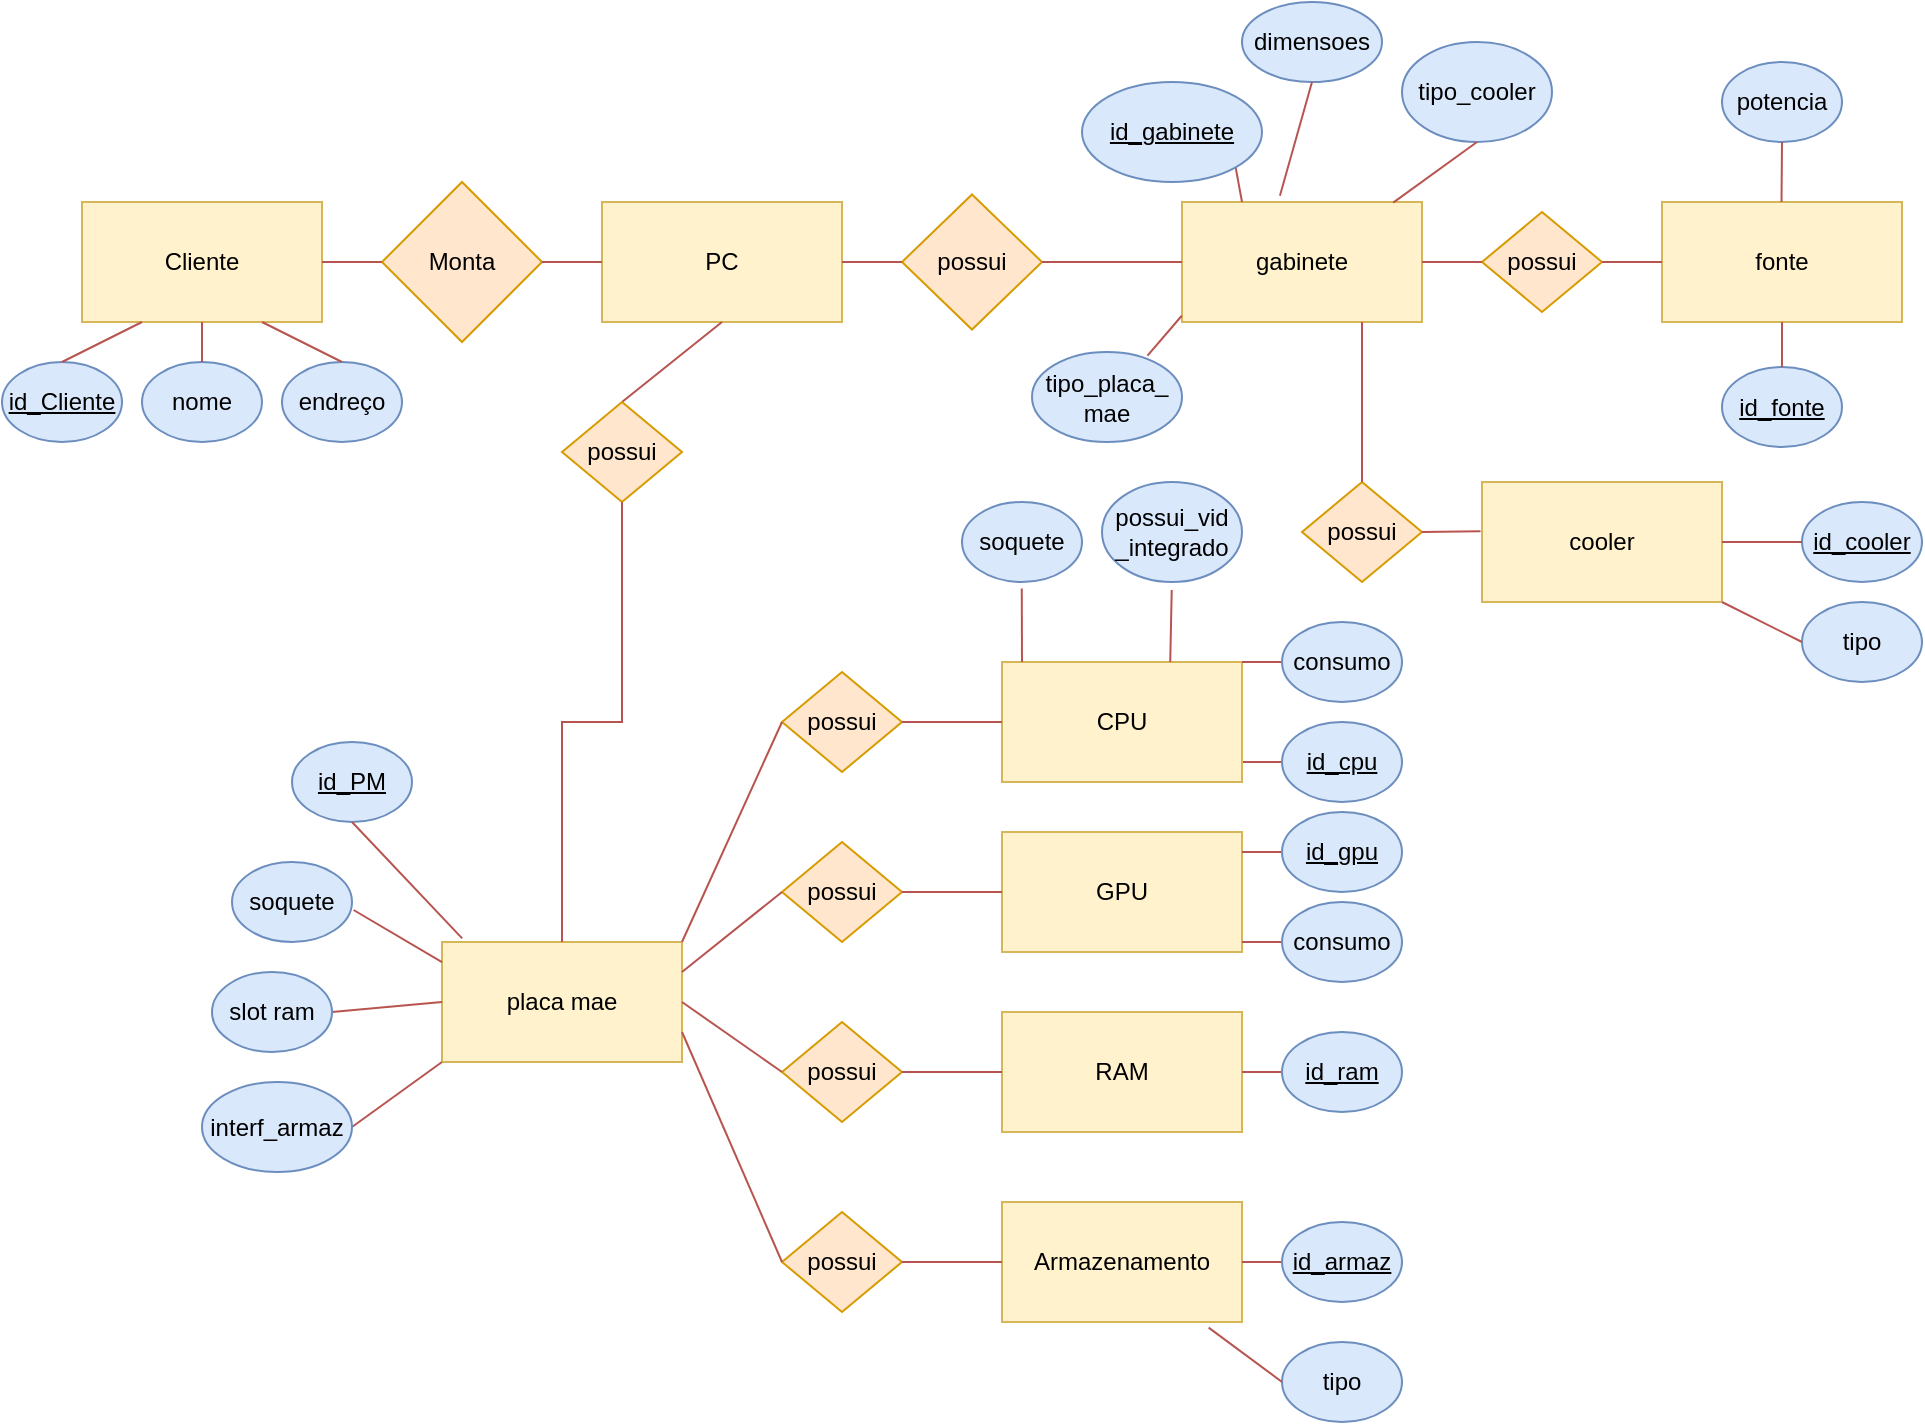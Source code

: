 <mxfile version="24.7.8">
  <diagram name="Page-1" id="LtNBENpvXalPCZ2hGLmi">
    <mxGraphModel dx="1434" dy="844" grid="1" gridSize="10" guides="1" tooltips="1" connect="1" arrows="1" fold="1" page="1" pageScale="1" pageWidth="850" pageHeight="1100" math="0" shadow="0">
      <root>
        <mxCell id="0" />
        <mxCell id="1" parent="0" />
        <mxCell id="8He6SFK7DqZuJEa-Nlnu-1" value="Cliente" style="rounded=0;whiteSpace=wrap;html=1;fillColor=#fff2cc;strokeColor=#d6b656;" parent="1" vertex="1">
          <mxGeometry x="190" y="160" width="120" height="60" as="geometry" />
        </mxCell>
        <mxCell id="8He6SFK7DqZuJEa-Nlnu-2" value="Monta" style="rhombus;whiteSpace=wrap;html=1;fillColor=#ffe6cc;strokeColor=#d79b00;" parent="1" vertex="1">
          <mxGeometry x="340" y="150" width="80" height="80" as="geometry" />
        </mxCell>
        <mxCell id="8He6SFK7DqZuJEa-Nlnu-3" value="PC" style="rounded=0;whiteSpace=wrap;html=1;fillColor=#fff2cc;strokeColor=#d6b656;" parent="1" vertex="1">
          <mxGeometry x="450" y="160" width="120" height="60" as="geometry" />
        </mxCell>
        <mxCell id="8He6SFK7DqZuJEa-Nlnu-5" value="id_Cliente" style="ellipse;whiteSpace=wrap;html=1;fontStyle=4;fillColor=#dae8fc;strokeColor=#6c8ebf;" parent="1" vertex="1">
          <mxGeometry x="150" y="240" width="60" height="40" as="geometry" />
        </mxCell>
        <mxCell id="8He6SFK7DqZuJEa-Nlnu-6" value="nome" style="ellipse;whiteSpace=wrap;html=1;fillColor=#dae8fc;strokeColor=#6c8ebf;" parent="1" vertex="1">
          <mxGeometry x="220" y="240" width="60" height="40" as="geometry" />
        </mxCell>
        <mxCell id="8He6SFK7DqZuJEa-Nlnu-7" value="endreço" style="ellipse;whiteSpace=wrap;html=1;fillColor=#dae8fc;strokeColor=#6c8ebf;" parent="1" vertex="1">
          <mxGeometry x="290" y="240" width="60" height="40" as="geometry" />
        </mxCell>
        <mxCell id="8He6SFK7DqZuJEa-Nlnu-8" value="possui" style="rhombus;whiteSpace=wrap;html=1;fillColor=#ffe6cc;strokeColor=#d79b00;" parent="1" vertex="1">
          <mxGeometry x="600" y="156.25" width="70" height="67.5" as="geometry" />
        </mxCell>
        <mxCell id="8He6SFK7DqZuJEa-Nlnu-9" value="gabinete" style="rounded=0;whiteSpace=wrap;html=1;fillColor=#fff2cc;strokeColor=#d6b656;" parent="1" vertex="1">
          <mxGeometry x="740" y="160" width="120" height="60" as="geometry" />
        </mxCell>
        <mxCell id="b9GcTS9ZWVpcHCHZl0P6-2" style="rounded=0;orthogonalLoop=1;jettySize=auto;html=1;exitX=1;exitY=1;exitDx=0;exitDy=0;entryX=0.25;entryY=0;entryDx=0;entryDy=0;endArrow=none;endFill=0;strokeColor=#B85450;" parent="1" source="8He6SFK7DqZuJEa-Nlnu-10" target="8He6SFK7DqZuJEa-Nlnu-9" edge="1">
          <mxGeometry relative="1" as="geometry" />
        </mxCell>
        <mxCell id="8He6SFK7DqZuJEa-Nlnu-10" value="id_gabinete" style="ellipse;whiteSpace=wrap;html=1;fontStyle=4;fillColor=#dae8fc;strokeColor=#6c8ebf;" parent="1" vertex="1">
          <mxGeometry x="690" y="100" width="90" height="50" as="geometry" />
        </mxCell>
        <mxCell id="b9GcTS9ZWVpcHCHZl0P6-3" style="rounded=0;orthogonalLoop=1;jettySize=auto;html=1;exitX=0.5;exitY=0;exitDx=0;exitDy=0;entryX=0.5;entryY=1;entryDx=0;entryDy=0;strokeColor=#B85450;endArrow=none;endFill=0;" parent="1" source="8He6SFK7DqZuJEa-Nlnu-11" target="8He6SFK7DqZuJEa-Nlnu-3" edge="1">
          <mxGeometry relative="1" as="geometry" />
        </mxCell>
        <mxCell id="8He6SFK7DqZuJEa-Nlnu-11" value="possui" style="rhombus;whiteSpace=wrap;html=1;fillColor=#ffe6cc;strokeColor=#d79b00;" parent="1" vertex="1">
          <mxGeometry x="430" y="260" width="60" height="50" as="geometry" />
        </mxCell>
        <mxCell id="8He6SFK7DqZuJEa-Nlnu-13" value="cooler" style="rounded=0;whiteSpace=wrap;html=1;fillColor=#fff2cc;strokeColor=#d6b656;" parent="1" vertex="1">
          <mxGeometry x="890" y="300" width="120" height="60" as="geometry" />
        </mxCell>
        <mxCell id="8He6SFK7DqZuJEa-Nlnu-14" value="tipo" style="ellipse;whiteSpace=wrap;html=1;fillColor=#dae8fc;strokeColor=#6c8ebf;" parent="1" vertex="1">
          <mxGeometry x="1050" y="360" width="60" height="40" as="geometry" />
        </mxCell>
        <mxCell id="8He6SFK7DqZuJEa-Nlnu-15" value="id_cooler" style="ellipse;whiteSpace=wrap;html=1;fontStyle=4;fillColor=#dae8fc;strokeColor=#6c8ebf;" parent="1" vertex="1">
          <mxGeometry x="1050" y="310" width="60" height="40" as="geometry" />
        </mxCell>
        <mxCell id="8He6SFK7DqZuJEa-Nlnu-16" value="possui" style="rhombus;whiteSpace=wrap;html=1;fillColor=#ffe6cc;strokeColor=#d79b00;" parent="1" vertex="1">
          <mxGeometry x="800" y="300" width="60" height="50" as="geometry" />
        </mxCell>
        <mxCell id="8He6SFK7DqZuJEa-Nlnu-17" value="possui" style="rhombus;whiteSpace=wrap;html=1;fillColor=#ffe6cc;strokeColor=#d79b00;" parent="1" vertex="1">
          <mxGeometry x="890" y="165" width="60" height="50" as="geometry" />
        </mxCell>
        <mxCell id="8He6SFK7DqZuJEa-Nlnu-18" value="fonte" style="rounded=0;whiteSpace=wrap;html=1;fillColor=#fff2cc;strokeColor=#d6b656;" parent="1" vertex="1">
          <mxGeometry x="980" y="160" width="120" height="60" as="geometry" />
        </mxCell>
        <mxCell id="8He6SFK7DqZuJEa-Nlnu-19" value="placa mae" style="rounded=0;whiteSpace=wrap;html=1;fillColor=#fff2cc;strokeColor=#d6b656;" parent="1" vertex="1">
          <mxGeometry x="370" y="530" width="120" height="60" as="geometry" />
        </mxCell>
        <mxCell id="8He6SFK7DqZuJEa-Nlnu-20" value="id_PM" style="ellipse;whiteSpace=wrap;html=1;fontStyle=4;fillColor=#dae8fc;strokeColor=#6c8ebf;" parent="1" vertex="1">
          <mxGeometry x="295" y="430" width="60" height="40" as="geometry" />
        </mxCell>
        <mxCell id="8He6SFK7DqZuJEa-Nlnu-21" value="id_fonte" style="ellipse;whiteSpace=wrap;html=1;fontStyle=4;fillColor=#dae8fc;strokeColor=#6c8ebf;" parent="1" vertex="1">
          <mxGeometry x="1010" y="242.5" width="60" height="40" as="geometry" />
        </mxCell>
        <mxCell id="8He6SFK7DqZuJEa-Nlnu-22" value="possui" style="rhombus;whiteSpace=wrap;html=1;fillColor=#ffe6cc;strokeColor=#d79b00;" parent="1" vertex="1">
          <mxGeometry x="540" y="395" width="60" height="50" as="geometry" />
        </mxCell>
        <mxCell id="8He6SFK7DqZuJEa-Nlnu-23" value="possui" style="rhombus;whiteSpace=wrap;html=1;fillColor=#ffe6cc;strokeColor=#d79b00;" parent="1" vertex="1">
          <mxGeometry x="540" y="480" width="60" height="50" as="geometry" />
        </mxCell>
        <mxCell id="8He6SFK7DqZuJEa-Nlnu-24" value="possui" style="rhombus;whiteSpace=wrap;html=1;fillColor=#ffe6cc;strokeColor=#d79b00;" parent="1" vertex="1">
          <mxGeometry x="540" y="570" width="60" height="50" as="geometry" />
        </mxCell>
        <mxCell id="8He6SFK7DqZuJEa-Nlnu-25" value="possui" style="rhombus;whiteSpace=wrap;html=1;fillColor=#ffe6cc;strokeColor=#d79b00;" parent="1" vertex="1">
          <mxGeometry x="540" y="665" width="60" height="50" as="geometry" />
        </mxCell>
        <mxCell id="b9GcTS9ZWVpcHCHZl0P6-11" style="edgeStyle=orthogonalEdgeStyle;rounded=0;orthogonalLoop=1;jettySize=auto;html=1;exitX=1;exitY=0.5;exitDx=0;exitDy=0;entryX=0;entryY=0.5;entryDx=0;entryDy=0;endArrow=none;endFill=0;strokeColor=#B85450;" parent="1" target="b9GcTS9ZWVpcHCHZl0P6-6" edge="1">
          <mxGeometry relative="1" as="geometry">
            <mxPoint x="770" y="440" as="sourcePoint" />
          </mxGeometry>
        </mxCell>
        <mxCell id="8He6SFK7DqZuJEa-Nlnu-26" value="CPU" style="rounded=0;whiteSpace=wrap;html=1;fillColor=#fff2cc;strokeColor=#d6b656;" parent="1" vertex="1">
          <mxGeometry x="650" y="390" width="120" height="60" as="geometry" />
        </mxCell>
        <mxCell id="8He6SFK7DqZuJEa-Nlnu-27" value="GPU" style="rounded=0;whiteSpace=wrap;html=1;fillColor=#fff2cc;strokeColor=#d6b656;" parent="1" vertex="1">
          <mxGeometry x="650" y="475" width="120" height="60" as="geometry" />
        </mxCell>
        <mxCell id="8He6SFK7DqZuJEa-Nlnu-28" value="RAM" style="rounded=0;whiteSpace=wrap;html=1;fillColor=#fff2cc;strokeColor=#d6b656;" parent="1" vertex="1">
          <mxGeometry x="650" y="565" width="120" height="60" as="geometry" />
        </mxCell>
        <mxCell id="8He6SFK7DqZuJEa-Nlnu-29" value="Armazenamento" style="rounded=0;whiteSpace=wrap;html=1;fillColor=#fff2cc;strokeColor=#d6b656;" parent="1" vertex="1">
          <mxGeometry x="650" y="660" width="120" height="60" as="geometry" />
        </mxCell>
        <mxCell id="8He6SFK7DqZuJEa-Nlnu-31" value="" style="endArrow=none;html=1;rounded=0;entryX=1;entryY=0.5;entryDx=0;entryDy=0;exitX=0;exitY=0.5;exitDx=0;exitDy=0;fillColor=#f8cecc;strokeColor=#b85450;" parent="1" source="8He6SFK7DqZuJEa-Nlnu-2" target="8He6SFK7DqZuJEa-Nlnu-1" edge="1">
          <mxGeometry width="50" height="50" relative="1" as="geometry">
            <mxPoint x="760" y="150" as="sourcePoint" />
            <mxPoint x="880" y="400" as="targetPoint" />
          </mxGeometry>
        </mxCell>
        <mxCell id="8He6SFK7DqZuJEa-Nlnu-33" value="" style="endArrow=none;html=1;rounded=0;entryX=0;entryY=0.5;entryDx=0;entryDy=0;exitX=1;exitY=0.5;exitDx=0;exitDy=0;fillColor=#f8cecc;strokeColor=#b85450;" parent="1" source="8He6SFK7DqZuJEa-Nlnu-2" target="8He6SFK7DqZuJEa-Nlnu-3" edge="1">
          <mxGeometry width="50" height="50" relative="1" as="geometry">
            <mxPoint x="360" y="210" as="sourcePoint" />
            <mxPoint x="330" y="210" as="targetPoint" />
          </mxGeometry>
        </mxCell>
        <mxCell id="8He6SFK7DqZuJEa-Nlnu-34" value="" style="endArrow=none;html=1;rounded=0;exitX=0;exitY=0.5;exitDx=0;exitDy=0;fillColor=#f8cecc;strokeColor=#b85450;entryX=1;entryY=0.5;entryDx=0;entryDy=0;" parent="1" source="8He6SFK7DqZuJEa-Nlnu-8" target="8He6SFK7DqZuJEa-Nlnu-3" edge="1">
          <mxGeometry width="50" height="50" relative="1" as="geometry">
            <mxPoint x="370" y="220" as="sourcePoint" />
            <mxPoint x="570" y="200" as="targetPoint" />
          </mxGeometry>
        </mxCell>
        <mxCell id="8He6SFK7DqZuJEa-Nlnu-36" value="" style="endArrow=none;html=1;rounded=0;fillColor=#f8cecc;strokeColor=#b85450;entryX=0;entryY=0.5;entryDx=0;entryDy=0;exitX=1;exitY=0.5;exitDx=0;exitDy=0;" parent="1" target="8He6SFK7DqZuJEa-Nlnu-9" edge="1" source="8He6SFK7DqZuJEa-Nlnu-8">
          <mxGeometry width="50" height="50" relative="1" as="geometry">
            <mxPoint x="680" y="190" as="sourcePoint" />
            <mxPoint x="770" y="200" as="targetPoint" />
          </mxGeometry>
        </mxCell>
        <mxCell id="8He6SFK7DqZuJEa-Nlnu-38" value="" style="endArrow=none;html=1;rounded=0;fillColor=#f8cecc;strokeColor=#b85450;exitX=0.5;exitY=0;exitDx=0;exitDy=0;entryX=0.25;entryY=1;entryDx=0;entryDy=0;" parent="1" source="8He6SFK7DqZuJEa-Nlnu-5" target="8He6SFK7DqZuJEa-Nlnu-1" edge="1">
          <mxGeometry width="50" height="50" relative="1" as="geometry">
            <mxPoint x="680" y="220" as="sourcePoint" />
            <mxPoint x="790" y="220" as="targetPoint" />
          </mxGeometry>
        </mxCell>
        <mxCell id="8He6SFK7DqZuJEa-Nlnu-39" value="" style="endArrow=none;html=1;rounded=0;fillColor=#f8cecc;strokeColor=#b85450;exitX=0.5;exitY=0;exitDx=0;exitDy=0;entryX=0.5;entryY=1;entryDx=0;entryDy=0;" parent="1" source="8He6SFK7DqZuJEa-Nlnu-6" target="8He6SFK7DqZuJEa-Nlnu-1" edge="1">
          <mxGeometry width="50" height="50" relative="1" as="geometry">
            <mxPoint x="690" y="230" as="sourcePoint" />
            <mxPoint x="800" y="230" as="targetPoint" />
          </mxGeometry>
        </mxCell>
        <mxCell id="8He6SFK7DqZuJEa-Nlnu-40" value="" style="endArrow=none;html=1;rounded=0;fillColor=#f8cecc;strokeColor=#b85450;exitX=0.5;exitY=0;exitDx=0;exitDy=0;entryX=0.75;entryY=1;entryDx=0;entryDy=0;" parent="1" source="8He6SFK7DqZuJEa-Nlnu-7" target="8He6SFK7DqZuJEa-Nlnu-1" edge="1">
          <mxGeometry width="50" height="50" relative="1" as="geometry">
            <mxPoint x="700" y="240" as="sourcePoint" />
            <mxPoint x="810" y="240" as="targetPoint" />
          </mxGeometry>
        </mxCell>
        <mxCell id="8He6SFK7DqZuJEa-Nlnu-41" value="" style="endArrow=none;html=1;rounded=0;fillColor=#f8cecc;strokeColor=#b85450;exitX=0.75;exitY=1;exitDx=0;exitDy=0;entryX=0.5;entryY=0;entryDx=0;entryDy=0;" parent="1" source="8He6SFK7DqZuJEa-Nlnu-9" target="8He6SFK7DqZuJEa-Nlnu-16" edge="1">
          <mxGeometry width="50" height="50" relative="1" as="geometry">
            <mxPoint x="710" y="250" as="sourcePoint" />
            <mxPoint x="820" y="250" as="targetPoint" />
          </mxGeometry>
        </mxCell>
        <mxCell id="8He6SFK7DqZuJEa-Nlnu-42" value="" style="endArrow=none;html=1;rounded=0;fillColor=#f8cecc;strokeColor=#b85450;exitX=0;exitY=0.5;exitDx=0;exitDy=0;entryX=1;entryY=0.5;entryDx=0;entryDy=0;" parent="1" source="8He6SFK7DqZuJEa-Nlnu-17" target="8He6SFK7DqZuJEa-Nlnu-9" edge="1">
          <mxGeometry width="50" height="50" relative="1" as="geometry">
            <mxPoint x="720" y="260" as="sourcePoint" />
            <mxPoint x="830" y="260" as="targetPoint" />
          </mxGeometry>
        </mxCell>
        <mxCell id="8He6SFK7DqZuJEa-Nlnu-43" value="" style="endArrow=none;html=1;rounded=0;fillColor=#f8cecc;strokeColor=#b85450;exitX=-0.006;exitY=0.411;exitDx=0;exitDy=0;entryX=1;entryY=0.5;entryDx=0;entryDy=0;exitPerimeter=0;" parent="1" source="8He6SFK7DqZuJEa-Nlnu-13" target="8He6SFK7DqZuJEa-Nlnu-16" edge="1">
          <mxGeometry width="50" height="50" relative="1" as="geometry">
            <mxPoint x="1010" y="170" as="sourcePoint" />
            <mxPoint x="1120" y="170" as="targetPoint" />
          </mxGeometry>
        </mxCell>
        <mxCell id="8He6SFK7DqZuJEa-Nlnu-44" value="" style="endArrow=none;html=1;rounded=0;fillColor=#f8cecc;strokeColor=#b85450;exitX=1;exitY=0.5;exitDx=0;exitDy=0;entryX=0;entryY=0.5;entryDx=0;entryDy=0;" parent="1" source="8He6SFK7DqZuJEa-Nlnu-17" target="8He6SFK7DqZuJEa-Nlnu-18" edge="1">
          <mxGeometry width="50" height="50" relative="1" as="geometry">
            <mxPoint x="940" y="100" as="sourcePoint" />
            <mxPoint x="1050" y="100" as="targetPoint" />
          </mxGeometry>
        </mxCell>
        <mxCell id="8He6SFK7DqZuJEa-Nlnu-45" value="" style="endArrow=none;html=1;rounded=0;fillColor=#f8cecc;strokeColor=#b85450;entryX=0;entryY=0.5;entryDx=0;entryDy=0;exitX=1;exitY=1;exitDx=0;exitDy=0;" parent="1" source="8He6SFK7DqZuJEa-Nlnu-13" target="8He6SFK7DqZuJEa-Nlnu-14" edge="1">
          <mxGeometry width="50" height="50" relative="1" as="geometry">
            <mxPoint x="670" y="290" as="sourcePoint" />
            <mxPoint x="1060" y="110" as="targetPoint" />
          </mxGeometry>
        </mxCell>
        <mxCell id="8He6SFK7DqZuJEa-Nlnu-46" value="" style="endArrow=none;html=1;rounded=0;fillColor=#f8cecc;strokeColor=#b85450;entryX=1;entryY=0.5;entryDx=0;entryDy=0;" parent="1" target="8He6SFK7DqZuJEa-Nlnu-13" edge="1">
          <mxGeometry width="50" height="50" relative="1" as="geometry">
            <mxPoint x="1050" y="330" as="sourcePoint" />
            <mxPoint x="1050" y="100" as="targetPoint" />
          </mxGeometry>
        </mxCell>
        <mxCell id="8He6SFK7DqZuJEa-Nlnu-48" value="" style="endArrow=none;html=1;rounded=0;fillColor=#f8cecc;strokeColor=#b85450;exitX=0.5;exitY=1;exitDx=0;exitDy=0;entryX=0.084;entryY=-0.03;entryDx=0;entryDy=0;entryPerimeter=0;" parent="1" source="8He6SFK7DqZuJEa-Nlnu-20" target="8He6SFK7DqZuJEa-Nlnu-19" edge="1">
          <mxGeometry width="50" height="50" relative="1" as="geometry">
            <mxPoint x="335" y="545" as="sourcePoint" />
            <mxPoint x="365" y="610" as="targetPoint" />
          </mxGeometry>
        </mxCell>
        <mxCell id="8He6SFK7DqZuJEa-Nlnu-49" value="" style="endArrow=none;html=1;rounded=0;fillColor=#f8cecc;strokeColor=#b85450;exitX=0.5;exitY=1;exitDx=0;exitDy=0;entryX=0.5;entryY=0;entryDx=0;entryDy=0;edgeStyle=orthogonalEdgeStyle;" parent="1" source="8He6SFK7DqZuJEa-Nlnu-11" target="8He6SFK7DqZuJEa-Nlnu-19" edge="1">
          <mxGeometry width="50" height="50" relative="1" as="geometry">
            <mxPoint x="350" y="475" as="sourcePoint" />
            <mxPoint x="510" y="350" as="targetPoint" />
          </mxGeometry>
        </mxCell>
        <mxCell id="8He6SFK7DqZuJEa-Nlnu-50" value="" style="endArrow=none;html=1;rounded=0;fillColor=#f8cecc;strokeColor=#b85450;exitX=0.5;exitY=1;exitDx=0;exitDy=0;entryX=0.5;entryY=0;entryDx=0;entryDy=0;" parent="1" source="8He6SFK7DqZuJEa-Nlnu-18" target="8He6SFK7DqZuJEa-Nlnu-21" edge="1">
          <mxGeometry width="50" height="50" relative="1" as="geometry">
            <mxPoint x="980" y="155" as="sourcePoint" />
            <mxPoint x="1090" y="155" as="targetPoint" />
          </mxGeometry>
        </mxCell>
        <mxCell id="8He6SFK7DqZuJEa-Nlnu-51" value="" style="endArrow=none;html=1;rounded=0;fillColor=#f8cecc;strokeColor=#b85450;exitX=1;exitY=0;exitDx=0;exitDy=0;entryX=0;entryY=0.5;entryDx=0;entryDy=0;" parent="1" source="8He6SFK7DqZuJEa-Nlnu-19" target="8He6SFK7DqZuJEa-Nlnu-22" edge="1">
          <mxGeometry width="50" height="50" relative="1" as="geometry">
            <mxPoint x="320" y="445" as="sourcePoint" />
            <mxPoint x="430" y="445" as="targetPoint" />
          </mxGeometry>
        </mxCell>
        <mxCell id="8He6SFK7DqZuJEa-Nlnu-52" value="" style="endArrow=none;html=1;rounded=0;fillColor=#f8cecc;strokeColor=#b85450;exitX=1;exitY=0.25;exitDx=0;exitDy=0;entryX=0;entryY=0.5;entryDx=0;entryDy=0;" parent="1" source="8He6SFK7DqZuJEa-Nlnu-19" target="8He6SFK7DqZuJEa-Nlnu-23" edge="1">
          <mxGeometry width="50" height="50" relative="1" as="geometry">
            <mxPoint x="500" y="575" as="sourcePoint" />
            <mxPoint x="550" y="430" as="targetPoint" />
          </mxGeometry>
        </mxCell>
        <mxCell id="8He6SFK7DqZuJEa-Nlnu-53" value="" style="endArrow=none;html=1;rounded=0;fillColor=#f8cecc;strokeColor=#b85450;exitX=1;exitY=0.5;exitDx=0;exitDy=0;entryX=0;entryY=0.5;entryDx=0;entryDy=0;" parent="1" source="8He6SFK7DqZuJEa-Nlnu-19" target="8He6SFK7DqZuJEa-Nlnu-24" edge="1">
          <mxGeometry width="50" height="50" relative="1" as="geometry">
            <mxPoint x="510" y="585" as="sourcePoint" />
            <mxPoint x="560" y="440" as="targetPoint" />
          </mxGeometry>
        </mxCell>
        <mxCell id="8He6SFK7DqZuJEa-Nlnu-54" value="" style="endArrow=none;html=1;rounded=0;fillColor=#f8cecc;strokeColor=#b85450;exitX=1;exitY=0.75;exitDx=0;exitDy=0;entryX=0;entryY=0.5;entryDx=0;entryDy=0;" parent="1" source="8He6SFK7DqZuJEa-Nlnu-19" target="8He6SFK7DqZuJEa-Nlnu-25" edge="1">
          <mxGeometry width="50" height="50" relative="1" as="geometry">
            <mxPoint x="520" y="595" as="sourcePoint" />
            <mxPoint x="570" y="450" as="targetPoint" />
          </mxGeometry>
        </mxCell>
        <mxCell id="8He6SFK7DqZuJEa-Nlnu-55" value="" style="endArrow=none;html=1;rounded=0;fillColor=#f8cecc;strokeColor=#b85450;exitX=0;exitY=0.5;exitDx=0;exitDy=0;entryX=1;entryY=0.5;entryDx=0;entryDy=0;" parent="1" source="8He6SFK7DqZuJEa-Nlnu-26" target="8He6SFK7DqZuJEa-Nlnu-22" edge="1">
          <mxGeometry width="50" height="50" relative="1" as="geometry">
            <mxPoint x="320" y="445" as="sourcePoint" />
            <mxPoint x="430" y="445" as="targetPoint" />
          </mxGeometry>
        </mxCell>
        <mxCell id="8He6SFK7DqZuJEa-Nlnu-56" value="" style="endArrow=none;html=1;rounded=0;fillColor=#f8cecc;strokeColor=#b85450;exitX=0;exitY=0.5;exitDx=0;exitDy=0;entryX=1;entryY=0.5;entryDx=0;entryDy=0;" parent="1" source="8He6SFK7DqZuJEa-Nlnu-27" target="8He6SFK7DqZuJEa-Nlnu-23" edge="1">
          <mxGeometry width="50" height="50" relative="1" as="geometry">
            <mxPoint x="330" y="455" as="sourcePoint" />
            <mxPoint x="440" y="455" as="targetPoint" />
          </mxGeometry>
        </mxCell>
        <mxCell id="8He6SFK7DqZuJEa-Nlnu-57" value="" style="endArrow=none;html=1;rounded=0;fillColor=#f8cecc;strokeColor=#b85450;exitX=1;exitY=0.5;exitDx=0;exitDy=0;entryX=0;entryY=0.5;entryDx=0;entryDy=0;" parent="1" source="8He6SFK7DqZuJEa-Nlnu-24" target="8He6SFK7DqZuJEa-Nlnu-28" edge="1">
          <mxGeometry width="50" height="50" relative="1" as="geometry">
            <mxPoint x="340" y="465" as="sourcePoint" />
            <mxPoint x="450" y="465" as="targetPoint" />
          </mxGeometry>
        </mxCell>
        <mxCell id="8He6SFK7DqZuJEa-Nlnu-58" value="" style="endArrow=none;html=1;rounded=0;fillColor=#f8cecc;strokeColor=#b85450;exitX=1;exitY=0.5;exitDx=0;exitDy=0;entryX=0;entryY=0.5;entryDx=0;entryDy=0;" parent="1" source="8He6SFK7DqZuJEa-Nlnu-25" target="8He6SFK7DqZuJEa-Nlnu-29" edge="1">
          <mxGeometry width="50" height="50" relative="1" as="geometry">
            <mxPoint x="350" y="475" as="sourcePoint" />
            <mxPoint x="460" y="475" as="targetPoint" />
          </mxGeometry>
        </mxCell>
        <mxCell id="b9GcTS9ZWVpcHCHZl0P6-4" value="potencia" style="ellipse;whiteSpace=wrap;html=1;fontStyle=0;fillColor=#dae8fc;strokeColor=#6c8ebf;" parent="1" vertex="1">
          <mxGeometry x="1010" y="90" width="60" height="40" as="geometry" />
        </mxCell>
        <mxCell id="b9GcTS9ZWVpcHCHZl0P6-5" value="" style="endArrow=none;html=1;rounded=0;fillColor=#f8cecc;strokeColor=#b85450;exitX=0.5;exitY=1;exitDx=0;exitDy=0;entryX=0.5;entryY=0;entryDx=0;entryDy=0;" parent="1" source="b9GcTS9ZWVpcHCHZl0P6-4" edge="1">
          <mxGeometry width="50" height="50" relative="1" as="geometry">
            <mxPoint x="1039.76" y="137" as="sourcePoint" />
            <mxPoint x="1039.76" y="160" as="targetPoint" />
          </mxGeometry>
        </mxCell>
        <mxCell id="b9GcTS9ZWVpcHCHZl0P6-6" value="&lt;u&gt;id_cpu&lt;/u&gt;" style="ellipse;whiteSpace=wrap;html=1;fillColor=#dae8fc;strokeColor=#6c8ebf;" parent="1" vertex="1">
          <mxGeometry x="790" y="420" width="60" height="40" as="geometry" />
        </mxCell>
        <mxCell id="b9GcTS9ZWVpcHCHZl0P6-12" style="edgeStyle=orthogonalEdgeStyle;rounded=0;orthogonalLoop=1;jettySize=auto;html=1;exitX=1;exitY=0.5;exitDx=0;exitDy=0;entryX=0;entryY=0.5;entryDx=0;entryDy=0;endArrow=none;endFill=0;strokeColor=#B85450;" parent="1" target="b9GcTS9ZWVpcHCHZl0P6-13" edge="1">
          <mxGeometry relative="1" as="geometry">
            <mxPoint x="770" y="485" as="sourcePoint" />
          </mxGeometry>
        </mxCell>
        <mxCell id="b9GcTS9ZWVpcHCHZl0P6-13" value="&lt;u&gt;id_gpu&lt;/u&gt;" style="ellipse;whiteSpace=wrap;html=1;fillColor=#dae8fc;strokeColor=#6c8ebf;" parent="1" vertex="1">
          <mxGeometry x="790" y="465" width="60" height="40" as="geometry" />
        </mxCell>
        <mxCell id="b9GcTS9ZWVpcHCHZl0P6-14" style="edgeStyle=orthogonalEdgeStyle;rounded=0;orthogonalLoop=1;jettySize=auto;html=1;exitX=1;exitY=0.5;exitDx=0;exitDy=0;entryX=0;entryY=0.5;entryDx=0;entryDy=0;endArrow=none;endFill=0;strokeColor=#B85450;" parent="1" target="b9GcTS9ZWVpcHCHZl0P6-15" edge="1">
          <mxGeometry relative="1" as="geometry">
            <mxPoint x="770" y="595" as="sourcePoint" />
          </mxGeometry>
        </mxCell>
        <mxCell id="b9GcTS9ZWVpcHCHZl0P6-15" value="&lt;u&gt;id_ram&lt;/u&gt;" style="ellipse;whiteSpace=wrap;html=1;fillColor=#dae8fc;strokeColor=#6c8ebf;" parent="1" vertex="1">
          <mxGeometry x="790" y="575" width="60" height="40" as="geometry" />
        </mxCell>
        <mxCell id="b9GcTS9ZWVpcHCHZl0P6-16" style="edgeStyle=orthogonalEdgeStyle;rounded=0;orthogonalLoop=1;jettySize=auto;html=1;exitX=1;exitY=0.5;exitDx=0;exitDy=0;entryX=0;entryY=0.5;entryDx=0;entryDy=0;endArrow=none;endFill=0;strokeColor=#B85450;" parent="1" target="b9GcTS9ZWVpcHCHZl0P6-17" edge="1">
          <mxGeometry relative="1" as="geometry">
            <mxPoint x="770" y="690" as="sourcePoint" />
          </mxGeometry>
        </mxCell>
        <mxCell id="b9GcTS9ZWVpcHCHZl0P6-17" value="&lt;u&gt;id_armaz&lt;/u&gt;" style="ellipse;whiteSpace=wrap;html=1;fillColor=#dae8fc;strokeColor=#6c8ebf;" parent="1" vertex="1">
          <mxGeometry x="790" y="670" width="60" height="40" as="geometry" />
        </mxCell>
        <mxCell id="b9GcTS9ZWVpcHCHZl0P6-19" style="edgeStyle=orthogonalEdgeStyle;rounded=0;orthogonalLoop=1;jettySize=auto;html=1;exitX=0.5;exitY=0;exitDx=0;exitDy=0;entryX=0.498;entryY=1.081;entryDx=0;entryDy=0;endArrow=none;endFill=0;strokeColor=#B85450;entryPerimeter=0;" parent="1" target="b9GcTS9ZWVpcHCHZl0P6-20" edge="1">
          <mxGeometry relative="1" as="geometry">
            <mxPoint x="660" y="390" as="sourcePoint" />
          </mxGeometry>
        </mxCell>
        <mxCell id="b9GcTS9ZWVpcHCHZl0P6-20" value="&lt;span&gt;soquete&lt;/span&gt;" style="ellipse;whiteSpace=wrap;html=1;fontStyle=0;fillColor=#dae8fc;strokeColor=#6c8ebf;" parent="1" vertex="1">
          <mxGeometry x="630" y="310" width="60" height="40" as="geometry" />
        </mxCell>
        <mxCell id="b9GcTS9ZWVpcHCHZl0P6-21" style="rounded=0;orthogonalLoop=1;jettySize=auto;html=1;exitX=0;exitY=0.167;exitDx=0;exitDy=0;entryX=1.013;entryY=0.6;entryDx=0;entryDy=0;endArrow=none;endFill=0;strokeColor=#B85450;entryPerimeter=0;exitPerimeter=0;" parent="1" source="8He6SFK7DqZuJEa-Nlnu-19" target="b9GcTS9ZWVpcHCHZl0P6-22" edge="1">
          <mxGeometry relative="1" as="geometry">
            <mxPoint x="365" y="640" as="sourcePoint" />
          </mxGeometry>
        </mxCell>
        <mxCell id="b9GcTS9ZWVpcHCHZl0P6-22" value="&lt;span&gt;soquete&lt;/span&gt;" style="ellipse;whiteSpace=wrap;html=1;fontStyle=0;fillColor=#dae8fc;strokeColor=#6c8ebf;" parent="1" vertex="1">
          <mxGeometry x="265" y="490" width="60" height="40" as="geometry" />
        </mxCell>
        <mxCell id="b9GcTS9ZWVpcHCHZl0P6-23" style="rounded=0;orthogonalLoop=1;jettySize=auto;html=1;exitX=0;exitY=0.5;exitDx=0;exitDy=0;entryX=1;entryY=0.5;entryDx=0;entryDy=0;endArrow=none;endFill=0;strokeColor=#B85450;" parent="1" source="8He6SFK7DqZuJEa-Nlnu-19" target="b9GcTS9ZWVpcHCHZl0P6-24" edge="1">
          <mxGeometry relative="1" as="geometry">
            <mxPoint x="365" y="670" as="sourcePoint" />
          </mxGeometry>
        </mxCell>
        <mxCell id="b9GcTS9ZWVpcHCHZl0P6-24" value="slot ram" style="ellipse;whiteSpace=wrap;html=1;fontStyle=0;fillColor=#dae8fc;strokeColor=#6c8ebf;" parent="1" vertex="1">
          <mxGeometry x="255" y="545" width="60" height="40" as="geometry" />
        </mxCell>
        <mxCell id="b9GcTS9ZWVpcHCHZl0P6-25" style="rounded=0;orthogonalLoop=1;jettySize=auto;html=1;exitX=0;exitY=1;exitDx=0;exitDy=0;entryX=1;entryY=0.5;entryDx=0;entryDy=0;endArrow=none;endFill=0;strokeColor=#B85450;" parent="1" source="8He6SFK7DqZuJEa-Nlnu-19" target="b9GcTS9ZWVpcHCHZl0P6-26" edge="1">
          <mxGeometry relative="1" as="geometry">
            <mxPoint x="425" y="520" as="sourcePoint" />
          </mxGeometry>
        </mxCell>
        <mxCell id="b9GcTS9ZWVpcHCHZl0P6-26" value="interf_armaz" style="ellipse;whiteSpace=wrap;html=1;fontStyle=0;fillColor=#dae8fc;strokeColor=#6c8ebf;" parent="1" vertex="1">
          <mxGeometry x="250" y="600" width="75" height="45" as="geometry" />
        </mxCell>
        <mxCell id="b9GcTS9ZWVpcHCHZl0P6-27" value="dimensoes" style="ellipse;whiteSpace=wrap;html=1;fontStyle=0;fillColor=#dae8fc;strokeColor=#6c8ebf;" parent="1" vertex="1">
          <mxGeometry x="770" y="60" width="70" height="40" as="geometry" />
        </mxCell>
        <mxCell id="b9GcTS9ZWVpcHCHZl0P6-28" value="" style="endArrow=none;html=1;rounded=0;fillColor=#f8cecc;strokeColor=#b85450;exitX=0.5;exitY=1;exitDx=0;exitDy=0;entryX=0.408;entryY=-0.052;entryDx=0;entryDy=0;entryPerimeter=0;" parent="1" source="b9GcTS9ZWVpcHCHZl0P6-27" target="8He6SFK7DqZuJEa-Nlnu-9" edge="1">
          <mxGeometry width="50" height="50" relative="1" as="geometry">
            <mxPoint x="829.76" y="137" as="sourcePoint" />
            <mxPoint x="790" y="150" as="targetPoint" />
          </mxGeometry>
        </mxCell>
        <mxCell id="b9GcTS9ZWVpcHCHZl0P6-29" style="rounded=0;orthogonalLoop=1;jettySize=auto;html=1;exitX=0.701;exitY=0;exitDx=0;exitDy=0;entryX=0.498;entryY=1.081;entryDx=0;entryDy=0;endArrow=none;endFill=0;strokeColor=#B85450;entryPerimeter=0;exitPerimeter=0;" parent="1" source="8He6SFK7DqZuJEa-Nlnu-26" target="b9GcTS9ZWVpcHCHZl0P6-30" edge="1">
          <mxGeometry relative="1" as="geometry">
            <mxPoint x="740" y="390" as="sourcePoint" />
          </mxGeometry>
        </mxCell>
        <mxCell id="b9GcTS9ZWVpcHCHZl0P6-30" value="possui_vid&lt;br&gt;_integrado" style="ellipse;whiteSpace=wrap;html=1;fontStyle=0;fillColor=#dae8fc;strokeColor=#6c8ebf;" parent="1" vertex="1">
          <mxGeometry x="700" y="300" width="70" height="50" as="geometry" />
        </mxCell>
        <mxCell id="b9GcTS9ZWVpcHCHZl0P6-31" style="edgeStyle=orthogonalEdgeStyle;rounded=0;orthogonalLoop=1;jettySize=auto;html=1;exitX=1;exitY=0.5;exitDx=0;exitDy=0;entryX=0;entryY=0.5;entryDx=0;entryDy=0;endArrow=none;endFill=0;strokeColor=#B85450;" parent="1" target="b9GcTS9ZWVpcHCHZl0P6-32" edge="1">
          <mxGeometry relative="1" as="geometry">
            <mxPoint x="770" y="390" as="sourcePoint" />
          </mxGeometry>
        </mxCell>
        <mxCell id="b9GcTS9ZWVpcHCHZl0P6-32" value="&lt;span&gt;consumo&lt;/span&gt;" style="ellipse;whiteSpace=wrap;html=1;fontStyle=0;fillColor=#dae8fc;strokeColor=#6c8ebf;" parent="1" vertex="1">
          <mxGeometry x="790" y="370" width="60" height="40" as="geometry" />
        </mxCell>
        <mxCell id="b9GcTS9ZWVpcHCHZl0P6-33" style="edgeStyle=orthogonalEdgeStyle;rounded=0;orthogonalLoop=1;jettySize=auto;html=1;exitX=1;exitY=0.5;exitDx=0;exitDy=0;entryX=0;entryY=0.5;entryDx=0;entryDy=0;endArrow=none;endFill=0;strokeColor=#B85450;" parent="1" target="b9GcTS9ZWVpcHCHZl0P6-34" edge="1">
          <mxGeometry relative="1" as="geometry">
            <mxPoint x="770" y="530" as="sourcePoint" />
          </mxGeometry>
        </mxCell>
        <mxCell id="b9GcTS9ZWVpcHCHZl0P6-34" value="&lt;span&gt;consumo&lt;/span&gt;" style="ellipse;whiteSpace=wrap;html=1;fontStyle=0;fillColor=#dae8fc;strokeColor=#6c8ebf;" parent="1" vertex="1">
          <mxGeometry x="790" y="510" width="60" height="40" as="geometry" />
        </mxCell>
        <mxCell id="b9GcTS9ZWVpcHCHZl0P6-35" style="rounded=0;orthogonalLoop=1;jettySize=auto;html=1;exitX=-0.001;exitY=0.948;exitDx=0;exitDy=0;entryX=0.77;entryY=0.041;entryDx=0;entryDy=0;endArrow=none;endFill=0;strokeColor=#B85450;exitPerimeter=0;entryPerimeter=0;" parent="1" source="8He6SFK7DqZuJEa-Nlnu-9" target="b9GcTS9ZWVpcHCHZl0P6-36" edge="1">
          <mxGeometry relative="1" as="geometry">
            <mxPoint x="885" y="200" as="sourcePoint" />
          </mxGeometry>
        </mxCell>
        <mxCell id="b9GcTS9ZWVpcHCHZl0P6-36" value="tipo_placa_&lt;br&gt;mae" style="ellipse;whiteSpace=wrap;html=1;fontStyle=0;fillColor=#dae8fc;strokeColor=#6c8ebf;" parent="1" vertex="1">
          <mxGeometry x="665" y="235" width="75" height="45" as="geometry" />
        </mxCell>
        <mxCell id="b9GcTS9ZWVpcHCHZl0P6-37" value="tipo_cooler" style="ellipse;whiteSpace=wrap;html=1;fontStyle=0;fillColor=#dae8fc;strokeColor=#6c8ebf;" parent="1" vertex="1">
          <mxGeometry x="850" y="80" width="75" height="50" as="geometry" />
        </mxCell>
        <mxCell id="b9GcTS9ZWVpcHCHZl0P6-38" style="rounded=0;orthogonalLoop=1;jettySize=auto;html=1;exitX=0.5;exitY=1;exitDx=0;exitDy=0;entryX=0.88;entryY=0.005;entryDx=0;entryDy=0;entryPerimeter=0;endArrow=none;endFill=0;strokeColor=#B85450;" parent="1" source="b9GcTS9ZWVpcHCHZl0P6-37" target="8He6SFK7DqZuJEa-Nlnu-9" edge="1">
          <mxGeometry relative="1" as="geometry" />
        </mxCell>
        <mxCell id="Dt8kvEa3tt097vhUfoHM-1" value="tipo" style="ellipse;whiteSpace=wrap;html=1;fillColor=#dae8fc;strokeColor=#6c8ebf;" vertex="1" parent="1">
          <mxGeometry x="790" y="730" width="60" height="40" as="geometry" />
        </mxCell>
        <mxCell id="Dt8kvEa3tt097vhUfoHM-2" style="rounded=0;orthogonalLoop=1;jettySize=auto;html=1;exitX=0;exitY=0.5;exitDx=0;exitDy=0;entryX=0.861;entryY=1.047;entryDx=0;entryDy=0;entryPerimeter=0;endArrow=none;endFill=0;fillColor=#f8cecc;strokeColor=#B85450;" edge="1" parent="1" source="Dt8kvEa3tt097vhUfoHM-1" target="8He6SFK7DqZuJEa-Nlnu-29">
          <mxGeometry relative="1" as="geometry" />
        </mxCell>
      </root>
    </mxGraphModel>
  </diagram>
</mxfile>
